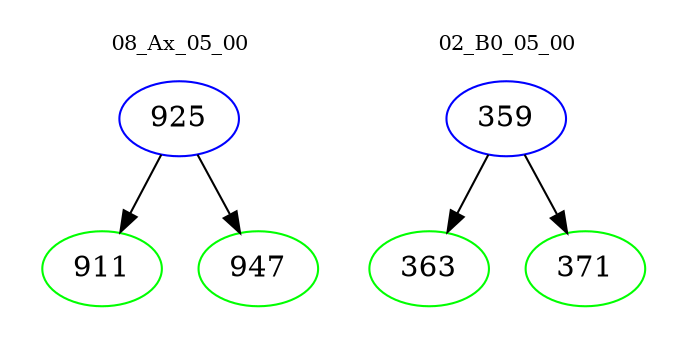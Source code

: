 digraph{
subgraph cluster_0 {
color = white
label = "08_Ax_05_00";
fontsize=10;
T0_925 [label="925", color="blue"]
T0_925 -> T0_911 [color="black"]
T0_911 [label="911", color="green"]
T0_925 -> T0_947 [color="black"]
T0_947 [label="947", color="green"]
}
subgraph cluster_1 {
color = white
label = "02_B0_05_00";
fontsize=10;
T1_359 [label="359", color="blue"]
T1_359 -> T1_363 [color="black"]
T1_363 [label="363", color="green"]
T1_359 -> T1_371 [color="black"]
T1_371 [label="371", color="green"]
}
}
